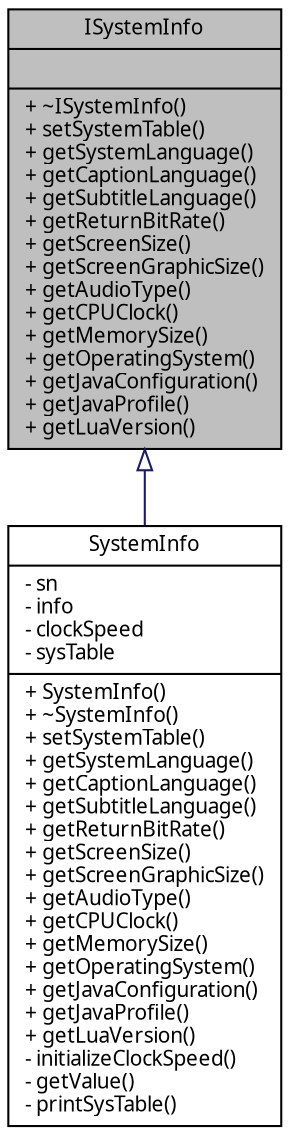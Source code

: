 digraph G
{
  edge [fontname="FreeSans.ttf",fontsize=10,labelfontname="FreeSans.ttf",labelfontsize=10];
  node [fontname="FreeSans.ttf",fontsize=10,shape=record];
  Node1 [label="{ISystemInfo\n||+ ~ISystemInfo()\l+ setSystemTable()\l+ getSystemLanguage()\l+ getCaptionLanguage()\l+ getSubtitleLanguage()\l+ getReturnBitRate()\l+ getScreenSize()\l+ getScreenGraphicSize()\l+ getAudioType()\l+ getCPUClock()\l+ getMemorySize()\l+ getOperatingSystem()\l+ getJavaConfiguration()\l+ getJavaProfile()\l+ getLuaVersion()\l}",height=0.2,width=0.4,color="black", fillcolor="grey75", style="filled" fontcolor="black"];
  Node1 -> Node2 [dir=back,color="midnightblue",fontsize=10,style="solid",arrowtail="empty",fontname="FreeSans.ttf"];
  Node2 [label="{SystemInfo\n|- sn\l- info\l- clockSpeed\l- sysTable\l|+ SystemInfo()\l+ ~SystemInfo()\l+ setSystemTable()\l+ getSystemLanguage()\l+ getCaptionLanguage()\l+ getSubtitleLanguage()\l+ getReturnBitRate()\l+ getScreenSize()\l+ getScreenGraphicSize()\l+ getAudioType()\l+ getCPUClock()\l+ getMemorySize()\l+ getOperatingSystem()\l+ getJavaConfiguration()\l+ getJavaProfile()\l+ getLuaVersion()\l- initializeClockSpeed()\l- getValue()\l- printSysTable()\l}",height=0.2,width=0.4,color="black", fillcolor="white", style="filled",URL="$classbr_1_1pucrio_1_1telemidia_1_1ginga_1_1core_1_1contextmanager_1_1SystemInfo.html"];
}
